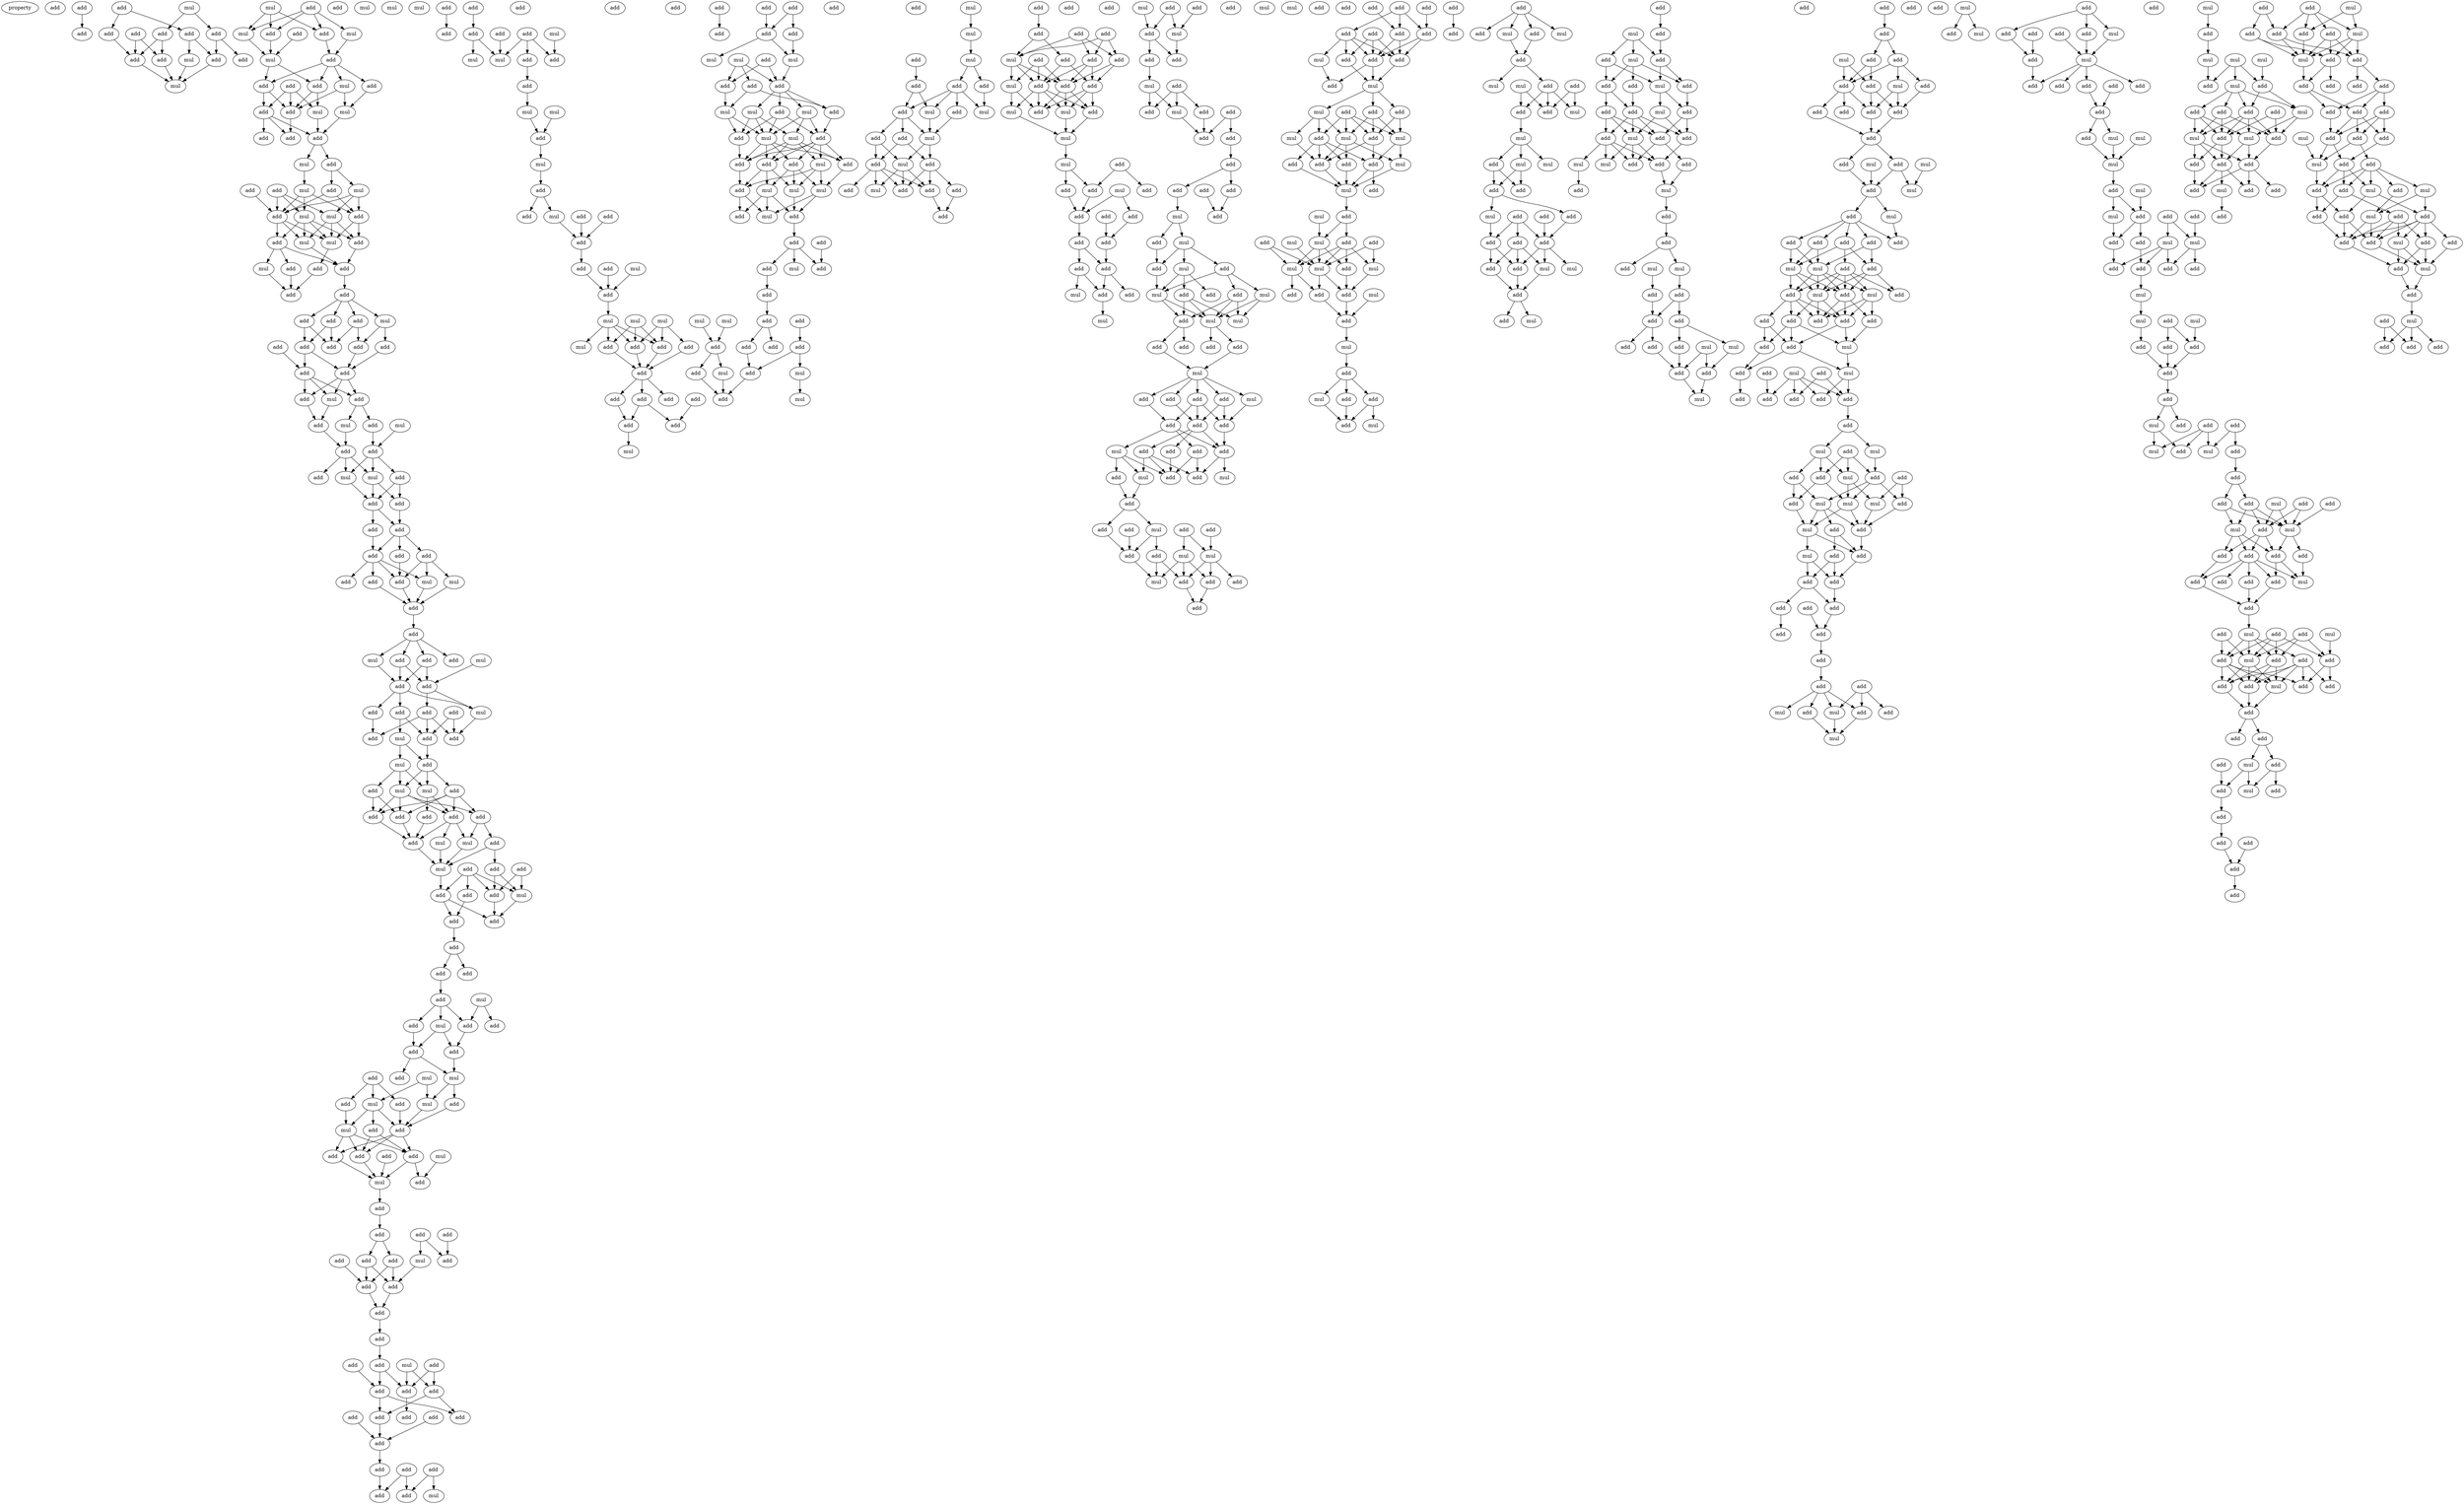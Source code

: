 digraph {
    node [fontcolor=black]
    property [mul=2,lf=1.1]
    0 [ label = add ];
    1 [ label = add ];
    2 [ label = add ];
    3 [ label = mul ];
    4 [ label = add ];
    5 [ label = add ];
    6 [ label = add ];
    7 [ label = add ];
    8 [ label = add ];
    9 [ label = add ];
    10 [ label = mul ];
    11 [ label = add ];
    12 [ label = add ];
    13 [ label = add ];
    14 [ label = add ];
    15 [ label = mul ];
    16 [ label = mul ];
    17 [ label = add ];
    18 [ label = add ];
    19 [ label = mul ];
    20 [ label = mul ];
    21 [ label = add ];
    22 [ label = add ];
    23 [ label = add ];
    24 [ label = mul ];
    25 [ label = add ];
    26 [ label = add ];
    27 [ label = add ];
    28 [ label = mul ];
    29 [ label = add ];
    30 [ label = add ];
    31 [ label = mul ];
    32 [ label = add ];
    33 [ label = mul ];
    34 [ label = add ];
    35 [ label = add ];
    36 [ label = add ];
    37 [ label = add ];
    38 [ label = mul ];
    39 [ label = mul ];
    40 [ label = add ];
    41 [ label = add ];
    42 [ label = add ];
    43 [ label = add ];
    44 [ label = mul ];
    45 [ label = mul ];
    46 [ label = add ];
    47 [ label = mul ];
    48 [ label = add ];
    49 [ label = mul ];
    50 [ label = mul ];
    51 [ label = mul ];
    52 [ label = add ];
    53 [ label = add ];
    54 [ label = add ];
    55 [ label = add ];
    56 [ label = add ];
    57 [ label = mul ];
    58 [ label = add ];
    59 [ label = add ];
    60 [ label = add ];
    61 [ label = add ];
    62 [ label = mul ];
    63 [ label = add ];
    64 [ label = add ];
    65 [ label = add ];
    66 [ label = add ];
    67 [ label = add ];
    68 [ label = add ];
    69 [ label = add ];
    70 [ label = add ];
    71 [ label = add ];
    72 [ label = mul ];
    73 [ label = add ];
    74 [ label = add ];
    75 [ label = add ];
    76 [ label = mul ];
    77 [ label = mul ];
    78 [ label = add ];
    79 [ label = add ];
    80 [ label = add ];
    81 [ label = add ];
    82 [ label = mul ];
    83 [ label = mul ];
    84 [ label = mul ];
    85 [ label = add ];
    86 [ label = add ];
    87 [ label = add ];
    88 [ label = add ];
    89 [ label = add ];
    90 [ label = add ];
    91 [ label = add ];
    92 [ label = add ];
    93 [ label = mul ];
    94 [ label = add ];
    95 [ label = mul ];
    96 [ label = add ];
    97 [ label = add ];
    98 [ label = add ];
    99 [ label = add ];
    100 [ label = add ];
    101 [ label = add ];
    102 [ label = mul ];
    103 [ label = mul ];
    104 [ label = add ];
    105 [ label = add ];
    106 [ label = add ];
    107 [ label = add ];
    108 [ label = add ];
    109 [ label = add ];
    110 [ label = mul ];
    111 [ label = mul ];
    112 [ label = add ];
    113 [ label = add ];
    114 [ label = add ];
    115 [ label = mul ];
    116 [ label = add ];
    117 [ label = mul ];
    118 [ label = mul ];
    119 [ label = add ];
    120 [ label = add ];
    121 [ label = add ];
    122 [ label = add ];
    123 [ label = add ];
    124 [ label = add ];
    125 [ label = add ];
    126 [ label = mul ];
    127 [ label = add ];
    128 [ label = add ];
    129 [ label = mul ];
    130 [ label = add ];
    131 [ label = mul ];
    132 [ label = add ];
    133 [ label = add ];
    134 [ label = add ];
    135 [ label = add ];
    136 [ label = add ];
    137 [ label = mul ];
    138 [ label = add ];
    139 [ label = add ];
    140 [ label = add ];
    141 [ label = add ];
    142 [ label = add ];
    143 [ label = mul ];
    144 [ label = add ];
    145 [ label = add ];
    146 [ label = add ];
    147 [ label = add ];
    148 [ label = mul ];
    149 [ label = add ];
    150 [ label = add ];
    151 [ label = add ];
    152 [ label = mul ];
    153 [ label = mul ];
    154 [ label = add ];
    155 [ label = mul ];
    156 [ label = mul ];
    157 [ label = add ];
    158 [ label = add ];
    159 [ label = add ];
    160 [ label = add ];
    161 [ label = mul ];
    162 [ label = add ];
    163 [ label = add ];
    164 [ label = add ];
    165 [ label = mul ];
    166 [ label = add ];
    167 [ label = add ];
    168 [ label = mul ];
    169 [ label = add ];
    170 [ label = add ];
    171 [ label = add ];
    172 [ label = add ];
    173 [ label = add ];
    174 [ label = mul ];
    175 [ label = add ];
    176 [ label = add ];
    177 [ label = add ];
    178 [ label = mul ];
    179 [ label = add ];
    180 [ label = add ];
    181 [ label = add ];
    182 [ label = add ];
    183 [ label = add ];
    184 [ label = add ];
    185 [ label = mul ];
    186 [ label = add ];
    187 [ label = add ];
    188 [ label = add ];
    189 [ label = add ];
    190 [ label = add ];
    191 [ label = add ];
    192 [ label = add ];
    193 [ label = add ];
    194 [ label = add ];
    195 [ label = add ];
    196 [ label = add ];
    197 [ label = add ];
    198 [ label = add ];
    199 [ label = add ];
    200 [ label = add ];
    201 [ label = mul ];
    202 [ label = add ];
    203 [ label = add ];
    204 [ label = add ];
    205 [ label = add ];
    206 [ label = add ];
    207 [ label = mul ];
    208 [ label = add ];
    209 [ label = add ];
    210 [ label = add ];
    211 [ label = add ];
    212 [ label = add ];
    213 [ label = mul ];
    214 [ label = mul ];
    215 [ label = add ];
    216 [ label = mul ];
    217 [ label = add ];
    218 [ label = mul ];
    219 [ label = add ];
    220 [ label = mul ];
    221 [ label = add ];
    222 [ label = add ];
    223 [ label = mul ];
    224 [ label = add ];
    225 [ label = add ];
    226 [ label = add ];
    227 [ label = add ];
    228 [ label = add ];
    229 [ label = add ];
    230 [ label = mul ];
    231 [ label = add ];
    232 [ label = mul ];
    233 [ label = mul ];
    234 [ label = mul ];
    235 [ label = mul ];
    236 [ label = add ];
    237 [ label = add ];
    238 [ label = add ];
    239 [ label = add ];
    240 [ label = add ];
    241 [ label = add ];
    242 [ label = add ];
    243 [ label = add ];
    244 [ label = add ];
    245 [ label = add ];
    246 [ label = add ];
    247 [ label = add ];
    248 [ label = mul ];
    249 [ label = add ];
    250 [ label = add ];
    251 [ label = add ];
    252 [ label = add ];
    253 [ label = add ];
    254 [ label = add ];
    255 [ label = mul ];
    256 [ label = mul ];
    257 [ label = mul ];
    258 [ label = add ];
    259 [ label = add ];
    260 [ label = add ];
    261 [ label = add ];
    262 [ label = mul ];
    263 [ label = add ];
    264 [ label = mul ];
    265 [ label = mul ];
    266 [ label = mul ];
    267 [ label = add ];
    268 [ label = mul ];
    269 [ label = add ];
    270 [ label = mul ];
    271 [ label = add ];
    272 [ label = add ];
    273 [ label = add ];
    274 [ label = add ];
    275 [ label = mul ];
    276 [ label = mul ];
    277 [ label = add ];
    278 [ label = mul ];
    279 [ label = mul ];
    280 [ label = add ];
    281 [ label = add ];
    282 [ label = add ];
    283 [ label = add ];
    284 [ label = mul ];
    285 [ label = add ];
    286 [ label = add ];
    287 [ label = add ];
    288 [ label = add ];
    289 [ label = add ];
    290 [ label = add ];
    291 [ label = mul ];
    292 [ label = mul ];
    293 [ label = add ];
    294 [ label = add ];
    295 [ label = add ];
    296 [ label = add ];
    297 [ label = add ];
    298 [ label = mul ];
    299 [ label = add ];
    300 [ label = mul ];
    301 [ label = add ];
    302 [ label = mul ];
    303 [ label = add ];
    304 [ label = mul ];
    305 [ label = mul ];
    306 [ label = mul ];
    307 [ label = add ];
    308 [ label = add ];
    309 [ label = add ];
    310 [ label = add ];
    311 [ label = mul ];
    312 [ label = add ];
    313 [ label = mul ];
    314 [ label = add ];
    315 [ label = add ];
    316 [ label = mul ];
    317 [ label = add ];
    318 [ label = mul ];
    319 [ label = add ];
    320 [ label = add ];
    321 [ label = add ];
    322 [ label = add ];
    323 [ label = mul ];
    324 [ label = add ];
    325 [ label = add ];
    326 [ label = add ];
    327 [ label = add ];
    328 [ label = add ];
    329 [ label = add ];
    330 [ label = add ];
    331 [ label = mul ];
    332 [ label = add ];
    333 [ label = add ];
    334 [ label = add ];
    335 [ label = add ];
    336 [ label = add ];
    337 [ label = mul ];
    338 [ label = add ];
    339 [ label = add ];
    340 [ label = add ];
    341 [ label = add ];
    342 [ label = mul ];
    343 [ label = mul ];
    344 [ label = add ];
    345 [ label = mul ];
    346 [ label = mul ];
    347 [ label = add ];
    348 [ label = add ];
    349 [ label = add ];
    350 [ label = add ];
    351 [ label = mul ];
    352 [ label = add ];
    353 [ label = add ];
    354 [ label = add ];
    355 [ label = add ];
    356 [ label = add ];
    357 [ label = add ];
    358 [ label = add ];
    359 [ label = add ];
    360 [ label = add ];
    361 [ label = mul ];
    362 [ label = add ];
    363 [ label = mul ];
    364 [ label = add ];
    365 [ label = add ];
    366 [ label = mul ];
    367 [ label = add ];
    368 [ label = add ];
    369 [ label = mul ];
    370 [ label = add ];
    371 [ label = mul ];
    372 [ label = add ];
    373 [ label = mul ];
    374 [ label = add ];
    375 [ label = add ];
    376 [ label = mul ];
    377 [ label = add ];
    378 [ label = mul ];
    379 [ label = add ];
    380 [ label = add ];
    381 [ label = add ];
    382 [ label = add ];
    383 [ label = add ];
    384 [ label = add ];
    385 [ label = add ];
    386 [ label = add ];
    387 [ label = add ];
    388 [ label = mul ];
    389 [ label = mul ];
    390 [ label = add ];
    391 [ label = mul ];
    392 [ label = add ];
    393 [ label = add ];
    394 [ label = mul ];
    395 [ label = add ];
    396 [ label = mul ];
    397 [ label = add ];
    398 [ label = add ];
    399 [ label = add ];
    400 [ label = mul ];
    401 [ label = mul ];
    402 [ label = add ];
    403 [ label = add ];
    404 [ label = add ];
    405 [ label = add ];
    406 [ label = mul ];
    407 [ label = add ];
    408 [ label = add ];
    409 [ label = add ];
    410 [ label = mul ];
    411 [ label = add ];
    412 [ label = add ];
    413 [ label = add ];
    414 [ label = add ];
    415 [ label = add ];
    416 [ label = mul ];
    417 [ label = add ];
    418 [ label = add ];
    419 [ label = add ];
    420 [ label = mul ];
    421 [ label = mul ];
    422 [ label = add ];
    423 [ label = add ];
    424 [ label = add ];
    425 [ label = add ];
    426 [ label = add ];
    427 [ label = add ];
    428 [ label = mul ];
    429 [ label = add ];
    430 [ label = add ];
    431 [ label = mul ];
    432 [ label = add ];
    433 [ label = mul ];
    434 [ label = add ];
    435 [ label = mul ];
    436 [ label = add ];
    437 [ label = add ];
    438 [ label = add ];
    439 [ label = add ];
    440 [ label = add ];
    441 [ label = add ];
    442 [ label = add ];
    443 [ label = add ];
    444 [ label = add ];
    445 [ label = add ];
    446 [ label = add ];
    447 [ label = add ];
    448 [ label = add ];
    449 [ label = add ];
    450 [ label = mul ];
    451 [ label = add ];
    452 [ label = add ];
    453 [ label = mul ];
    454 [ label = add ];
    455 [ label = mul ];
    456 [ label = add ];
    457 [ label = add ];
    458 [ label = mul ];
    459 [ label = add ];
    460 [ label = mul ];
    461 [ label = add ];
    462 [ label = mul ];
    463 [ label = mul ];
    464 [ label = add ];
    465 [ label = add ];
    466 [ label = add ];
    467 [ label = add ];
    468 [ label = add ];
    469 [ label = mul ];
    470 [ label = add ];
    471 [ label = mul ];
    472 [ label = add ];
    473 [ label = add ];
    474 [ label = add ];
    475 [ label = mul ];
    476 [ label = mul ];
    477 [ label = mul ];
    478 [ label = mul ];
    479 [ label = mul ];
    480 [ label = add ];
    481 [ label = add ];
    482 [ label = add ];
    483 [ label = mul ];
    484 [ label = add ];
    485 [ label = add ];
    486 [ label = add ];
    487 [ label = mul ];
    488 [ label = add ];
    489 [ label = add ];
    490 [ label = mul ];
    491 [ label = add ];
    492 [ label = add ];
    493 [ label = mul ];
    494 [ label = add ];
    495 [ label = add ];
    496 [ label = add ];
    497 [ label = mul ];
    498 [ label = add ];
    499 [ label = mul ];
    500 [ label = add ];
    501 [ label = mul ];
    502 [ label = mul ];
    503 [ label = add ];
    504 [ label = add ];
    505 [ label = add ];
    506 [ label = add ];
    507 [ label = mul ];
    508 [ label = mul ];
    509 [ label = mul ];
    510 [ label = mul ];
    511 [ label = add ];
    512 [ label = add ];
    513 [ label = add ];
    514 [ label = add ];
    515 [ label = add ];
    516 [ label = mul ];
    517 [ label = add ];
    518 [ label = add ];
    519 [ label = add ];
    520 [ label = add ];
    521 [ label = mul ];
    522 [ label = mul ];
    523 [ label = add ];
    524 [ label = add ];
    525 [ label = add ];
    526 [ label = add ];
    527 [ label = mul ];
    528 [ label = add ];
    529 [ label = add ];
    530 [ label = mul ];
    531 [ label = add ];
    532 [ label = add ];
    533 [ label = mul ];
    534 [ label = mul ];
    535 [ label = add ];
    536 [ label = add ];
    537 [ label = add ];
    538 [ label = add ];
    539 [ label = mul ];
    540 [ label = add ];
    541 [ label = add ];
    542 [ label = add ];
    543 [ label = mul ];
    544 [ label = add ];
    545 [ label = add ];
    546 [ label = mul ];
    547 [ label = add ];
    548 [ label = add ];
    549 [ label = add ];
    550 [ label = mul ];
    551 [ label = mul ];
    552 [ label = add ];
    553 [ label = add ];
    554 [ label = add ];
    555 [ label = mul ];
    556 [ label = add ];
    557 [ label = add ];
    558 [ label = mul ];
    559 [ label = add ];
    560 [ label = add ];
    561 [ label = add ];
    562 [ label = add ];
    563 [ label = add ];
    564 [ label = add ];
    565 [ label = mul ];
    566 [ label = add ];
    567 [ label = mul ];
    568 [ label = add ];
    569 [ label = add ];
    570 [ label = mul ];
    571 [ label = add ];
    572 [ label = add ];
    573 [ label = add ];
    574 [ label = add ];
    575 [ label = mul ];
    576 [ label = add ];
    577 [ label = add ];
    578 [ label = mul ];
    579 [ label = add ];
    580 [ label = add ];
    581 [ label = add ];
    582 [ label = add ];
    583 [ label = add ];
    584 [ label = add ];
    585 [ label = mul ];
    586 [ label = add ];
    587 [ label = add ];
    588 [ label = add ];
    589 [ label = mul ];
    590 [ label = add ];
    591 [ label = mul ];
    592 [ label = add ];
    593 [ label = mul ];
    594 [ label = add ];
    595 [ label = add ];
    596 [ label = add ];
    597 [ label = add ];
    598 [ label = add ];
    599 [ label = add ];
    600 [ label = add ];
    601 [ label = mul ];
    602 [ label = mul ];
    603 [ label = add ];
    604 [ label = mul ];
    605 [ label = add ];
    606 [ label = add ];
    607 [ label = mul ];
    608 [ label = add ];
    609 [ label = add ];
    610 [ label = add ];
    611 [ label = add ];
    612 [ label = add ];
    613 [ label = add ];
    614 [ label = mul ];
    615 [ label = add ];
    616 [ label = mul ];
    617 [ label = mul ];
    618 [ label = add ];
    619 [ label = add ];
    620 [ label = add ];
    621 [ label = add ];
    622 [ label = add ];
    623 [ label = add ];
    624 [ label = add ];
    625 [ label = add ];
    626 [ label = add ];
    627 [ label = add ];
    628 [ label = add ];
    629 [ label = mul ];
    630 [ label = mul ];
    631 [ label = add ];
    632 [ label = add ];
    633 [ label = add ];
    634 [ label = mul ];
    635 [ label = add ];
    636 [ label = mul ];
    637 [ label = mul ];
    638 [ label = add ];
    639 [ label = mul ];
    640 [ label = add ];
    641 [ label = add ];
    642 [ label = add ];
    643 [ label = mul ];
    644 [ label = mul ];
    645 [ label = add ];
    646 [ label = add ];
    647 [ label = add ];
    648 [ label = add ];
    649 [ label = add ];
    650 [ label = add ];
    651 [ label = add ];
    652 [ label = add ];
    653 [ label = add ];
    654 [ label = add ];
    655 [ label = add ];
    656 [ label = add ];
    657 [ label = add ];
    658 [ label = add ];
    659 [ label = mul ];
    660 [ label = add ];
    661 [ label = mul ];
    662 [ label = mul ];
    663 [ label = mul ];
    664 [ label = add ];
    665 [ label = mul ];
    666 [ label = add ];
    667 [ label = add ];
    668 [ label = mul ];
    669 [ label = add ];
    670 [ label = add ];
    671 [ label = add ];
    672 [ label = add ];
    673 [ label = mul ];
    674 [ label = add ];
    675 [ label = add ];
    676 [ label = add ];
    677 [ label = add ];
    678 [ label = add ];
    679 [ label = add ];
    680 [ label = mul ];
    681 [ label = mul ];
    682 [ label = add ];
    683 [ label = mul ];
    684 [ label = mul ];
    685 [ label = add ];
    686 [ label = mul ];
    687 [ label = add ];
    688 [ label = add ];
    689 [ label = add ];
    690 [ label = mul ];
    691 [ label = add ];
    692 [ label = mul ];
    693 [ label = add ];
    694 [ label = add ];
    695 [ label = add ];
    696 [ label = add ];
    697 [ label = add ];
    698 [ label = mul ];
    699 [ label = mul ];
    700 [ label = add ];
    701 [ label = mul ];
    702 [ label = add ];
    703 [ label = add ];
    704 [ label = add ];
    705 [ label = add ];
    706 [ label = add ];
    707 [ label = mul ];
    708 [ label = add ];
    709 [ label = add ];
    710 [ label = add ];
    711 [ label = mul ];
    712 [ label = add ];
    713 [ label = mul ];
    714 [ label = add ];
    715 [ label = add ];
    716 [ label = add ];
    717 [ label = add ];
    718 [ label = add ];
    719 [ label = mul ];
    720 [ label = add ];
    721 [ label = mul ];
    722 [ label = mul ];
    723 [ label = add ];
    724 [ label = add ];
    725 [ label = add ];
    726 [ label = add ];
    727 [ label = add ];
    728 [ label = add ];
    729 [ label = add ];
    730 [ label = add ];
    731 [ label = mul ];
    732 [ label = add ];
    733 [ label = add ];
    734 [ label = add ];
    735 [ label = add ];
    736 [ label = add ];
    737 [ label = mul ];
    738 [ label = mul ];
    739 [ label = mul ];
    740 [ label = add ];
    741 [ label = add ];
    742 [ label = add ];
    743 [ label = add ];
    744 [ label = mul ];
    745 [ label = add ];
    746 [ label = add ];
    747 [ label = add ];
    748 [ label = add ];
    749 [ label = add ];
    750 [ label = add ];
    751 [ label = add ];
    752 [ label = mul ];
    753 [ label = add ];
    754 [ label = add ];
    755 [ label = add ];
    756 [ label = add ];
    757 [ label = add ];
    758 [ label = mul ];
    759 [ label = add ];
    760 [ label = add ];
    761 [ label = add ];
    762 [ label = add ];
    763 [ label = add ];
    764 [ label = mul ];
    765 [ label = add ];
    766 [ label = mul ];
    767 [ label = mul ];
    768 [ label = mul ];
    769 [ label = add ];
    770 [ label = add ];
    771 [ label = mul ];
    772 [ label = add ];
    773 [ label = mul ];
    774 [ label = add ];
    775 [ label = add ];
    776 [ label = add ];
    777 [ label = add ];
    778 [ label = mul ];
    779 [ label = mul ];
    780 [ label = add ];
    781 [ label = add ];
    782 [ label = add ];
    783 [ label = add ];
    784 [ label = add ];
    785 [ label = add ];
    786 [ label = mul ];
    787 [ label = add ];
    788 [ label = add ];
    789 [ label = mul ];
    790 [ label = add ];
    791 [ label = add ];
    792 [ label = add ];
    793 [ label = add ];
    794 [ label = add ];
    795 [ label = add ];
    796 [ label = mul ];
    797 [ label = add ];
    798 [ label = mul ];
    799 [ label = add ];
    800 [ label = add ];
    801 [ label = add ];
    802 [ label = add ];
    803 [ label = add ];
    804 [ label = add ];
    805 [ label = add ];
    806 [ label = add ];
    807 [ label = add ];
    808 [ label = mul ];
    809 [ label = add ];
    810 [ label = add ];
    811 [ label = add ];
    812 [ label = mul ];
    813 [ label = add ];
    814 [ label = add ];
    815 [ label = add ];
    816 [ label = mul ];
    817 [ label = add ];
    818 [ label = mul ];
    819 [ label = add ];
    820 [ label = add ];
    821 [ label = add ];
    822 [ label = add ];
    823 [ label = mul ];
    824 [ label = add ];
    825 [ label = add ];
    826 [ label = mul ];
    827 [ label = add ];
    828 [ label = add ];
    829 [ label = mul ];
    830 [ label = add ];
    831 [ label = add ];
    832 [ label = add ];
    833 [ label = mul ];
    834 [ label = add ];
    835 [ label = add ];
    836 [ label = add ];
    1 -> 2 [ name = 0 ];
    3 -> 7 [ name = 1 ];
    3 -> 8 [ name = 2 ];
    4 -> 5 [ name = 3 ];
    4 -> 9 [ name = 4 ];
    5 -> 11 [ name = 5 ];
    6 -> 11 [ name = 6 ];
    6 -> 14 [ name = 7 ];
    7 -> 11 [ name = 8 ];
    7 -> 14 [ name = 9 ];
    8 -> 12 [ name = 10 ];
    8 -> 13 [ name = 11 ];
    9 -> 10 [ name = 12 ];
    9 -> 12 [ name = 13 ];
    10 -> 15 [ name = 14 ];
    11 -> 15 [ name = 15 ];
    12 -> 15 [ name = 16 ];
    14 -> 15 [ name = 17 ];
    16 -> 19 [ name = 18 ];
    16 -> 21 [ name = 19 ];
    16 -> 22 [ name = 20 ];
    17 -> 19 [ name = 21 ];
    17 -> 20 [ name = 22 ];
    17 -> 21 [ name = 23 ];
    17 -> 22 [ name = 24 ];
    19 -> 24 [ name = 25 ];
    20 -> 25 [ name = 26 ];
    21 -> 25 [ name = 27 ];
    22 -> 24 [ name = 28 ];
    23 -> 24 [ name = 29 ];
    24 -> 29 [ name = 30 ];
    24 -> 30 [ name = 31 ];
    25 -> 26 [ name = 32 ];
    25 -> 28 [ name = 33 ];
    25 -> 29 [ name = 34 ];
    25 -> 30 [ name = 35 ];
    26 -> 31 [ name = 36 ];
    27 -> 32 [ name = 37 ];
    27 -> 33 [ name = 38 ];
    27 -> 34 [ name = 39 ];
    28 -> 31 [ name = 40 ];
    28 -> 34 [ name = 41 ];
    29 -> 32 [ name = 42 ];
    29 -> 34 [ name = 43 ];
    30 -> 33 [ name = 44 ];
    30 -> 34 [ name = 45 ];
    31 -> 36 [ name = 46 ];
    32 -> 35 [ name = 47 ];
    32 -> 36 [ name = 48 ];
    32 -> 37 [ name = 49 ];
    33 -> 36 [ name = 50 ];
    34 -> 35 [ name = 51 ];
    36 -> 39 [ name = 52 ];
    36 -> 40 [ name = 53 ];
    39 -> 44 [ name = 54 ];
    40 -> 43 [ name = 55 ];
    40 -> 45 [ name = 56 ];
    41 -> 46 [ name = 57 ];
    41 -> 47 [ name = 58 ];
    41 -> 49 [ name = 59 ];
    42 -> 46 [ name = 60 ];
    43 -> 46 [ name = 61 ];
    43 -> 48 [ name = 62 ];
    44 -> 46 [ name = 63 ];
    44 -> 47 [ name = 64 ];
    44 -> 48 [ name = 65 ];
    45 -> 46 [ name = 66 ];
    45 -> 48 [ name = 67 ];
    45 -> 49 [ name = 68 ];
    46 -> 50 [ name = 69 ];
    46 -> 51 [ name = 70 ];
    46 -> 53 [ name = 71 ];
    47 -> 50 [ name = 72 ];
    47 -> 51 [ name = 73 ];
    47 -> 52 [ name = 74 ];
    47 -> 53 [ name = 75 ];
    48 -> 50 [ name = 76 ];
    48 -> 52 [ name = 77 ];
    49 -> 50 [ name = 78 ];
    49 -> 51 [ name = 79 ];
    49 -> 52 [ name = 80 ];
    50 -> 55 [ name = 81 ];
    51 -> 54 [ name = 82 ];
    52 -> 54 [ name = 83 ];
    53 -> 54 [ name = 84 ];
    53 -> 56 [ name = 85 ];
    53 -> 57 [ name = 86 ];
    54 -> 59 [ name = 87 ];
    55 -> 58 [ name = 88 ];
    56 -> 58 [ name = 89 ];
    57 -> 58 [ name = 90 ];
    59 -> 60 [ name = 91 ];
    59 -> 61 [ name = 92 ];
    59 -> 62 [ name = 93 ];
    59 -> 63 [ name = 94 ];
    60 -> 67 [ name = 95 ];
    60 -> 68 [ name = 96 ];
    61 -> 67 [ name = 97 ];
    61 -> 68 [ name = 98 ];
    62 -> 64 [ name = 99 ];
    62 -> 66 [ name = 100 ];
    63 -> 64 [ name = 101 ];
    63 -> 68 [ name = 102 ];
    64 -> 70 [ name = 103 ];
    65 -> 69 [ name = 104 ];
    66 -> 70 [ name = 105 ];
    67 -> 69 [ name = 106 ];
    67 -> 70 [ name = 107 ];
    69 -> 71 [ name = 108 ];
    69 -> 72 [ name = 109 ];
    69 -> 73 [ name = 110 ];
    70 -> 71 [ name = 111 ];
    70 -> 72 [ name = 112 ];
    70 -> 73 [ name = 113 ];
    71 -> 74 [ name = 114 ];
    72 -> 74 [ name = 115 ];
    73 -> 75 [ name = 116 ];
    73 -> 77 [ name = 117 ];
    74 -> 78 [ name = 118 ];
    75 -> 79 [ name = 119 ];
    76 -> 79 [ name = 120 ];
    77 -> 78 [ name = 121 ];
    78 -> 81 [ name = 122 ];
    78 -> 82 [ name = 123 ];
    78 -> 84 [ name = 124 ];
    79 -> 80 [ name = 125 ];
    79 -> 82 [ name = 126 ];
    79 -> 84 [ name = 127 ];
    80 -> 85 [ name = 128 ];
    80 -> 86 [ name = 129 ];
    82 -> 85 [ name = 130 ];
    84 -> 85 [ name = 131 ];
    84 -> 86 [ name = 132 ];
    85 -> 87 [ name = 133 ];
    85 -> 88 [ name = 134 ];
    86 -> 87 [ name = 135 ];
    87 -> 89 [ name = 136 ];
    87 -> 90 [ name = 137 ];
    87 -> 91 [ name = 138 ];
    88 -> 91 [ name = 139 ];
    89 -> 93 [ name = 140 ];
    89 -> 94 [ name = 141 ];
    89 -> 95 [ name = 142 ];
    90 -> 94 [ name = 143 ];
    91 -> 92 [ name = 144 ];
    91 -> 94 [ name = 145 ];
    91 -> 95 [ name = 146 ];
    91 -> 96 [ name = 147 ];
    92 -> 97 [ name = 148 ];
    93 -> 97 [ name = 149 ];
    94 -> 97 [ name = 150 ];
    95 -> 97 [ name = 151 ];
    97 -> 98 [ name = 152 ];
    98 -> 99 [ name = 153 ];
    98 -> 100 [ name = 154 ];
    98 -> 101 [ name = 155 ];
    98 -> 103 [ name = 156 ];
    99 -> 104 [ name = 157 ];
    99 -> 105 [ name = 158 ];
    101 -> 104 [ name = 159 ];
    101 -> 105 [ name = 160 ];
    102 -> 105 [ name = 161 ];
    103 -> 104 [ name = 162 ];
    104 -> 107 [ name = 163 ];
    104 -> 108 [ name = 164 ];
    104 -> 110 [ name = 165 ];
    105 -> 109 [ name = 166 ];
    105 -> 110 [ name = 167 ];
    106 -> 112 [ name = 168 ];
    106 -> 113 [ name = 169 ];
    107 -> 111 [ name = 170 ];
    107 -> 112 [ name = 171 ];
    108 -> 114 [ name = 172 ];
    109 -> 112 [ name = 173 ];
    109 -> 113 [ name = 174 ];
    109 -> 114 [ name = 175 ];
    110 -> 113 [ name = 176 ];
    111 -> 115 [ name = 177 ];
    111 -> 116 [ name = 178 ];
    112 -> 116 [ name = 179 ];
    115 -> 117 [ name = 180 ];
    115 -> 118 [ name = 181 ];
    115 -> 120 [ name = 182 ];
    116 -> 117 [ name = 183 ];
    116 -> 118 [ name = 184 ];
    116 -> 119 [ name = 185 ];
    117 -> 122 [ name = 186 ];
    117 -> 123 [ name = 187 ];
    117 -> 124 [ name = 188 ];
    117 -> 125 [ name = 189 ];
    118 -> 121 [ name = 190 ];
    118 -> 123 [ name = 191 ];
    119 -> 122 [ name = 192 ];
    119 -> 123 [ name = 193 ];
    119 -> 124 [ name = 194 ];
    119 -> 125 [ name = 195 ];
    120 -> 122 [ name = 196 ];
    120 -> 124 [ name = 197 ];
    121 -> 127 [ name = 198 ];
    122 -> 127 [ name = 199 ];
    123 -> 126 [ name = 200 ];
    123 -> 127 [ name = 201 ];
    123 -> 129 [ name = 202 ];
    124 -> 127 [ name = 203 ];
    125 -> 128 [ name = 204 ];
    125 -> 129 [ name = 205 ];
    126 -> 131 [ name = 206 ];
    127 -> 131 [ name = 207 ];
    128 -> 131 [ name = 208 ];
    128 -> 133 [ name = 209 ];
    129 -> 131 [ name = 210 ];
    130 -> 134 [ name = 211 ];
    130 -> 135 [ name = 212 ];
    130 -> 136 [ name = 213 ];
    130 -> 137 [ name = 214 ];
    131 -> 136 [ name = 215 ];
    132 -> 135 [ name = 216 ];
    132 -> 137 [ name = 217 ];
    133 -> 135 [ name = 218 ];
    133 -> 137 [ name = 219 ];
    134 -> 138 [ name = 220 ];
    135 -> 139 [ name = 221 ];
    136 -> 138 [ name = 222 ];
    136 -> 139 [ name = 223 ];
    137 -> 139 [ name = 224 ];
    138 -> 140 [ name = 225 ];
    140 -> 141 [ name = 226 ];
    140 -> 142 [ name = 227 ];
    141 -> 144 [ name = 228 ];
    143 -> 145 [ name = 229 ];
    143 -> 147 [ name = 230 ];
    144 -> 145 [ name = 231 ];
    144 -> 146 [ name = 232 ];
    144 -> 148 [ name = 233 ];
    145 -> 149 [ name = 234 ];
    146 -> 150 [ name = 235 ];
    148 -> 149 [ name = 236 ];
    148 -> 150 [ name = 237 ];
    149 -> 152 [ name = 238 ];
    150 -> 151 [ name = 239 ];
    150 -> 152 [ name = 240 ];
    152 -> 155 [ name = 241 ];
    152 -> 157 [ name = 242 ];
    153 -> 155 [ name = 243 ];
    153 -> 156 [ name = 244 ];
    154 -> 156 [ name = 245 ];
    154 -> 158 [ name = 246 ];
    154 -> 159 [ name = 247 ];
    155 -> 162 [ name = 248 ];
    156 -> 160 [ name = 249 ];
    156 -> 161 [ name = 250 ];
    156 -> 162 [ name = 251 ];
    157 -> 162 [ name = 252 ];
    158 -> 162 [ name = 253 ];
    159 -> 161 [ name = 254 ];
    160 -> 164 [ name = 255 ];
    160 -> 167 [ name = 256 ];
    161 -> 163 [ name = 257 ];
    161 -> 164 [ name = 258 ];
    161 -> 167 [ name = 259 ];
    162 -> 163 [ name = 260 ];
    162 -> 164 [ name = 261 ];
    162 -> 167 [ name = 262 ];
    163 -> 168 [ name = 263 ];
    164 -> 168 [ name = 264 ];
    165 -> 169 [ name = 265 ];
    166 -> 168 [ name = 266 ];
    167 -> 168 [ name = 267 ];
    167 -> 169 [ name = 268 ];
    168 -> 170 [ name = 269 ];
    170 -> 171 [ name = 270 ];
    171 -> 177 [ name = 271 ];
    171 -> 179 [ name = 272 ];
    172 -> 176 [ name = 273 ];
    173 -> 176 [ name = 274 ];
    173 -> 178 [ name = 275 ];
    175 -> 180 [ name = 276 ];
    177 -> 180 [ name = 277 ];
    177 -> 181 [ name = 278 ];
    178 -> 181 [ name = 279 ];
    179 -> 180 [ name = 280 ];
    179 -> 181 [ name = 281 ];
    180 -> 182 [ name = 282 ];
    181 -> 182 [ name = 283 ];
    182 -> 183 [ name = 284 ];
    183 -> 186 [ name = 285 ];
    184 -> 188 [ name = 286 ];
    184 -> 190 [ name = 287 ];
    185 -> 188 [ name = 288 ];
    185 -> 190 [ name = 289 ];
    186 -> 188 [ name = 290 ];
    186 -> 189 [ name = 291 ];
    187 -> 189 [ name = 292 ];
    188 -> 192 [ name = 293 ];
    189 -> 193 [ name = 294 ];
    189 -> 194 [ name = 295 ];
    190 -> 193 [ name = 296 ];
    190 -> 194 [ name = 297 ];
    191 -> 196 [ name = 298 ];
    193 -> 196 [ name = 299 ];
    195 -> 196 [ name = 300 ];
    196 -> 198 [ name = 301 ];
    197 -> 200 [ name = 302 ];
    197 -> 203 [ name = 303 ];
    198 -> 203 [ name = 304 ];
    199 -> 200 [ name = 305 ];
    199 -> 201 [ name = 306 ];
    202 -> 204 [ name = 307 ];
    205 -> 208 [ name = 308 ];
    206 -> 210 [ name = 309 ];
    206 -> 212 [ name = 310 ];
    206 -> 213 [ name = 311 ];
    207 -> 210 [ name = 312 ];
    208 -> 213 [ name = 313 ];
    208 -> 214 [ name = 314 ];
    209 -> 213 [ name = 315 ];
    212 -> 215 [ name = 316 ];
    215 -> 216 [ name = 317 ];
    216 -> 219 [ name = 318 ];
    218 -> 219 [ name = 319 ];
    219 -> 220 [ name = 320 ];
    220 -> 221 [ name = 321 ];
    221 -> 222 [ name = 322 ];
    221 -> 223 [ name = 323 ];
    223 -> 226 [ name = 324 ];
    224 -> 226 [ name = 325 ];
    225 -> 226 [ name = 326 ];
    226 -> 228 [ name = 327 ];
    228 -> 231 [ name = 328 ];
    229 -> 231 [ name = 329 ];
    230 -> 231 [ name = 330 ];
    231 -> 233 [ name = 331 ];
    232 -> 236 [ name = 332 ];
    232 -> 238 [ name = 333 ];
    232 -> 239 [ name = 334 ];
    233 -> 235 [ name = 335 ];
    233 -> 236 [ name = 336 ];
    233 -> 237 [ name = 337 ];
    233 -> 239 [ name = 338 ];
    234 -> 236 [ name = 339 ];
    234 -> 237 [ name = 340 ];
    234 -> 239 [ name = 341 ];
    236 -> 240 [ name = 342 ];
    237 -> 240 [ name = 343 ];
    238 -> 240 [ name = 344 ];
    239 -> 240 [ name = 345 ];
    240 -> 242 [ name = 346 ];
    240 -> 243 [ name = 347 ];
    240 -> 244 [ name = 348 ];
    241 -> 245 [ name = 349 ];
    242 -> 246 [ name = 350 ];
    244 -> 245 [ name = 351 ];
    244 -> 246 [ name = 352 ];
    246 -> 248 [ name = 353 ];
    247 -> 249 [ name = 354 ];
    250 -> 252 [ name = 355 ];
    251 -> 252 [ name = 356 ];
    251 -> 253 [ name = 357 ];
    252 -> 255 [ name = 358 ];
    252 -> 257 [ name = 359 ];
    253 -> 257 [ name = 360 ];
    254 -> 258 [ name = 361 ];
    254 -> 259 [ name = 362 ];
    256 -> 258 [ name = 363 ];
    256 -> 259 [ name = 364 ];
    256 -> 260 [ name = 365 ];
    257 -> 258 [ name = 366 ];
    258 -> 261 [ name = 367 ];
    258 -> 262 [ name = 368 ];
    258 -> 263 [ name = 369 ];
    258 -> 265 [ name = 370 ];
    259 -> 264 [ name = 371 ];
    260 -> 261 [ name = 372 ];
    260 -> 264 [ name = 373 ];
    261 -> 269 [ name = 374 ];
    262 -> 266 [ name = 375 ];
    262 -> 268 [ name = 376 ];
    262 -> 269 [ name = 377 ];
    263 -> 266 [ name = 378 ];
    263 -> 267 [ name = 379 ];
    263 -> 269 [ name = 380 ];
    264 -> 266 [ name = 381 ];
    264 -> 267 [ name = 382 ];
    265 -> 266 [ name = 383 ];
    265 -> 267 [ name = 384 ];
    265 -> 268 [ name = 385 ];
    266 -> 271 [ name = 386 ];
    266 -> 272 [ name = 387 ];
    266 -> 273 [ name = 388 ];
    266 -> 274 [ name = 389 ];
    267 -> 274 [ name = 390 ];
    268 -> 270 [ name = 391 ];
    268 -> 272 [ name = 392 ];
    268 -> 273 [ name = 393 ];
    268 -> 274 [ name = 394 ];
    269 -> 270 [ name = 395 ];
    269 -> 271 [ name = 396 ];
    269 -> 272 [ name = 397 ];
    269 -> 273 [ name = 398 ];
    269 -> 274 [ name = 399 ];
    270 -> 275 [ name = 400 ];
    270 -> 276 [ name = 401 ];
    270 -> 277 [ name = 402 ];
    271 -> 275 [ name = 403 ];
    271 -> 276 [ name = 404 ];
    271 -> 278 [ name = 405 ];
    272 -> 276 [ name = 406 ];
    272 -> 277 [ name = 407 ];
    272 -> 278 [ name = 408 ];
    273 -> 275 [ name = 409 ];
    274 -> 277 [ name = 410 ];
    275 -> 279 [ name = 411 ];
    275 -> 280 [ name = 412 ];
    276 -> 280 [ name = 413 ];
    277 -> 279 [ name = 414 ];
    277 -> 281 [ name = 415 ];
    278 -> 279 [ name = 416 ];
    278 -> 280 [ name = 417 ];
    278 -> 281 [ name = 418 ];
    280 -> 283 [ name = 419 ];
    282 -> 287 [ name = 420 ];
    283 -> 284 [ name = 421 ];
    283 -> 285 [ name = 422 ];
    283 -> 287 [ name = 423 ];
    285 -> 288 [ name = 424 ];
    288 -> 290 [ name = 425 ];
    290 -> 295 [ name = 426 ];
    290 -> 297 [ name = 427 ];
    291 -> 296 [ name = 428 ];
    292 -> 296 [ name = 429 ];
    293 -> 294 [ name = 430 ];
    294 -> 300 [ name = 431 ];
    294 -> 301 [ name = 432 ];
    295 -> 301 [ name = 433 ];
    296 -> 298 [ name = 434 ];
    296 -> 299 [ name = 435 ];
    298 -> 303 [ name = 436 ];
    299 -> 303 [ name = 437 ];
    300 -> 302 [ name = 438 ];
    301 -> 303 [ name = 439 ];
    304 -> 305 [ name = 440 ];
    305 -> 306 [ name = 441 ];
    306 -> 308 [ name = 442 ];
    306 -> 310 [ name = 443 ];
    307 -> 309 [ name = 444 ];
    308 -> 311 [ name = 445 ];
    308 -> 312 [ name = 446 ];
    308 -> 313 [ name = 447 ];
    308 -> 314 [ name = 448 ];
    309 -> 311 [ name = 449 ];
    309 -> 312 [ name = 450 ];
    310 -> 313 [ name = 451 ];
    311 -> 316 [ name = 452 ];
    312 -> 315 [ name = 453 ];
    312 -> 316 [ name = 454 ];
    312 -> 317 [ name = 455 ];
    314 -> 316 [ name = 456 ];
    315 -> 319 [ name = 457 ];
    315 -> 320 [ name = 458 ];
    316 -> 318 [ name = 459 ];
    316 -> 320 [ name = 460 ];
    317 -> 318 [ name = 461 ];
    317 -> 319 [ name = 462 ];
    318 -> 322 [ name = 463 ];
    318 -> 323 [ name = 464 ];
    318 -> 324 [ name = 465 ];
    319 -> 322 [ name = 466 ];
    319 -> 323 [ name = 467 ];
    319 -> 324 [ name = 468 ];
    319 -> 325 [ name = 469 ];
    320 -> 321 [ name = 470 ];
    320 -> 322 [ name = 471 ];
    320 -> 324 [ name = 472 ];
    321 -> 326 [ name = 473 ];
    324 -> 326 [ name = 474 ];
    327 -> 329 [ name = 475 ];
    328 -> 331 [ name = 476 ];
    328 -> 333 [ name = 477 ];
    328 -> 335 [ name = 478 ];
    329 -> 331 [ name = 479 ];
    329 -> 334 [ name = 480 ];
    330 -> 331 [ name = 481 ];
    330 -> 333 [ name = 482 ];
    330 -> 335 [ name = 483 ];
    331 -> 337 [ name = 484 ];
    331 -> 338 [ name = 485 ];
    331 -> 339 [ name = 486 ];
    332 -> 337 [ name = 487 ];
    332 -> 338 [ name = 488 ];
    332 -> 339 [ name = 489 ];
    333 -> 336 [ name = 490 ];
    333 -> 338 [ name = 491 ];
    333 -> 339 [ name = 492 ];
    334 -> 336 [ name = 493 ];
    334 -> 338 [ name = 494 ];
    335 -> 336 [ name = 495 ];
    335 -> 339 [ name = 496 ];
    336 -> 340 [ name = 497 ];
    336 -> 341 [ name = 498 ];
    336 -> 343 [ name = 499 ];
    337 -> 340 [ name = 500 ];
    337 -> 342 [ name = 501 ];
    338 -> 340 [ name = 502 ];
    338 -> 341 [ name = 503 ];
    338 -> 342 [ name = 504 ];
    338 -> 343 [ name = 505 ];
    339 -> 340 [ name = 506 ];
    339 -> 341 [ name = 507 ];
    339 -> 343 [ name = 508 ];
    341 -> 345 [ name = 509 ];
    342 -> 345 [ name = 510 ];
    343 -> 345 [ name = 511 ];
    345 -> 346 [ name = 512 ];
    346 -> 348 [ name = 513 ];
    346 -> 350 [ name = 514 ];
    347 -> 348 [ name = 515 ];
    347 -> 349 [ name = 516 ];
    348 -> 352 [ name = 517 ];
    350 -> 352 [ name = 518 ];
    351 -> 352 [ name = 519 ];
    351 -> 353 [ name = 520 ];
    352 -> 356 [ name = 521 ];
    353 -> 355 [ name = 522 ];
    354 -> 355 [ name = 523 ];
    355 -> 359 [ name = 524 ];
    356 -> 358 [ name = 525 ];
    356 -> 359 [ name = 526 ];
    358 -> 360 [ name = 527 ];
    358 -> 361 [ name = 528 ];
    359 -> 360 [ name = 529 ];
    359 -> 362 [ name = 530 ];
    360 -> 366 [ name = 531 ];
    363 -> 368 [ name = 532 ];
    364 -> 369 [ name = 533 ];
    365 -> 368 [ name = 534 ];
    365 -> 369 [ name = 535 ];
    368 -> 370 [ name = 536 ];
    368 -> 372 [ name = 537 ];
    369 -> 372 [ name = 538 ];
    370 -> 373 [ name = 539 ];
    373 -> 376 [ name = 540 ];
    373 -> 377 [ name = 541 ];
    374 -> 376 [ name = 542 ];
    374 -> 377 [ name = 543 ];
    374 -> 379 [ name = 544 ];
    375 -> 380 [ name = 545 ];
    375 -> 381 [ name = 546 ];
    376 -> 381 [ name = 547 ];
    379 -> 381 [ name = 548 ];
    380 -> 382 [ name = 549 ];
    382 -> 385 [ name = 550 ];
    382 -> 386 [ name = 551 ];
    384 -> 387 [ name = 552 ];
    385 -> 387 [ name = 553 ];
    386 -> 388 [ name = 554 ];
    388 -> 389 [ name = 555 ];
    388 -> 390 [ name = 556 ];
    389 -> 391 [ name = 557 ];
    389 -> 392 [ name = 558 ];
    389 -> 393 [ name = 559 ];
    390 -> 393 [ name = 560 ];
    391 -> 394 [ name = 561 ];
    391 -> 395 [ name = 562 ];
    391 -> 398 [ name = 563 ];
    392 -> 394 [ name = 564 ];
    392 -> 396 [ name = 565 ];
    392 -> 397 [ name = 566 ];
    393 -> 394 [ name = 567 ];
    394 -> 399 [ name = 568 ];
    394 -> 401 [ name = 569 ];
    395 -> 399 [ name = 570 ];
    395 -> 400 [ name = 571 ];
    395 -> 401 [ name = 572 ];
    396 -> 400 [ name = 573 ];
    396 -> 401 [ name = 574 ];
    397 -> 399 [ name = 575 ];
    397 -> 400 [ name = 576 ];
    397 -> 401 [ name = 577 ];
    399 -> 404 [ name = 578 ];
    399 -> 405 [ name = 579 ];
    401 -> 402 [ name = 580 ];
    401 -> 403 [ name = 581 ];
    403 -> 406 [ name = 582 ];
    404 -> 406 [ name = 583 ];
    406 -> 407 [ name = 584 ];
    406 -> 408 [ name = 585 ];
    406 -> 409 [ name = 586 ];
    406 -> 410 [ name = 587 ];
    406 -> 411 [ name = 588 ];
    407 -> 413 [ name = 589 ];
    407 -> 414 [ name = 590 ];
    408 -> 412 [ name = 591 ];
    409 -> 414 [ name = 592 ];
    410 -> 413 [ name = 593 ];
    411 -> 412 [ name = 594 ];
    411 -> 413 [ name = 595 ];
    411 -> 414 [ name = 596 ];
    412 -> 415 [ name = 597 ];
    412 -> 416 [ name = 598 ];
    412 -> 417 [ name = 599 ];
    413 -> 417 [ name = 600 ];
    414 -> 417 [ name = 601 ];
    414 -> 418 [ name = 602 ];
    414 -> 419 [ name = 603 ];
    415 -> 422 [ name = 604 ];
    415 -> 424 [ name = 605 ];
    416 -> 420 [ name = 606 ];
    416 -> 422 [ name = 607 ];
    416 -> 423 [ name = 608 ];
    417 -> 421 [ name = 609 ];
    417 -> 424 [ name = 610 ];
    418 -> 422 [ name = 611 ];
    419 -> 420 [ name = 612 ];
    419 -> 422 [ name = 613 ];
    419 -> 424 [ name = 614 ];
    420 -> 425 [ name = 615 ];
    423 -> 425 [ name = 616 ];
    425 -> 428 [ name = 617 ];
    425 -> 429 [ name = 618 ];
    426 -> 433 [ name = 619 ];
    427 -> 431 [ name = 620 ];
    427 -> 433 [ name = 621 ];
    428 -> 432 [ name = 622 ];
    428 -> 434 [ name = 623 ];
    429 -> 432 [ name = 624 ];
    430 -> 432 [ name = 625 ];
    431 -> 435 [ name = 626 ];
    431 -> 437 [ name = 627 ];
    431 -> 438 [ name = 628 ];
    432 -> 435 [ name = 629 ];
    433 -> 436 [ name = 630 ];
    433 -> 437 [ name = 631 ];
    433 -> 438 [ name = 632 ];
    434 -> 435 [ name = 633 ];
    434 -> 438 [ name = 634 ];
    437 -> 440 [ name = 635 ];
    438 -> 440 [ name = 636 ];
    441 -> 444 [ name = 637 ];
    442 -> 444 [ name = 638 ];
    442 -> 446 [ name = 639 ];
    442 -> 447 [ name = 640 ];
    443 -> 446 [ name = 641 ];
    444 -> 448 [ name = 642 ];
    444 -> 451 [ name = 643 ];
    445 -> 448 [ name = 644 ];
    445 -> 449 [ name = 645 ];
    445 -> 451 [ name = 646 ];
    446 -> 448 [ name = 647 ];
    446 -> 451 [ name = 648 ];
    447 -> 448 [ name = 649 ];
    447 -> 449 [ name = 650 ];
    447 -> 450 [ name = 651 ];
    447 -> 451 [ name = 652 ];
    448 -> 452 [ name = 653 ];
    448 -> 453 [ name = 654 ];
    449 -> 453 [ name = 655 ];
    450 -> 452 [ name = 656 ];
    451 -> 453 [ name = 657 ];
    453 -> 455 [ name = 658 ];
    453 -> 456 [ name = 659 ];
    453 -> 457 [ name = 660 ];
    454 -> 458 [ name = 661 ];
    454 -> 459 [ name = 662 ];
    454 -> 461 [ name = 663 ];
    454 -> 462 [ name = 664 ];
    455 -> 459 [ name = 665 ];
    455 -> 460 [ name = 666 ];
    455 -> 462 [ name = 667 ];
    456 -> 458 [ name = 668 ];
    456 -> 461 [ name = 669 ];
    456 -> 462 [ name = 670 ];
    457 -> 458 [ name = 671 ];
    457 -> 461 [ name = 672 ];
    458 -> 463 [ name = 673 ];
    458 -> 465 [ name = 674 ];
    459 -> 464 [ name = 675 ];
    459 -> 465 [ name = 676 ];
    459 -> 466 [ name = 677 ];
    459 -> 467 [ name = 678 ];
    460 -> 464 [ name = 679 ];
    461 -> 464 [ name = 680 ];
    461 -> 465 [ name = 681 ];
    462 -> 463 [ name = 682 ];
    462 -> 464 [ name = 683 ];
    462 -> 467 [ name = 684 ];
    463 -> 469 [ name = 685 ];
    464 -> 469 [ name = 686 ];
    465 -> 468 [ name = 687 ];
    465 -> 469 [ name = 688 ];
    466 -> 469 [ name = 689 ];
    467 -> 469 [ name = 690 ];
    469 -> 470 [ name = 691 ];
    470 -> 474 [ name = 692 ];
    470 -> 476 [ name = 693 ];
    471 -> 476 [ name = 694 ];
    472 -> 477 [ name = 695 ];
    472 -> 478 [ name = 696 ];
    473 -> 478 [ name = 697 ];
    473 -> 479 [ name = 698 ];
    474 -> 477 [ name = 699 ];
    474 -> 478 [ name = 700 ];
    474 -> 479 [ name = 701 ];
    474 -> 480 [ name = 702 ];
    475 -> 478 [ name = 703 ];
    476 -> 477 [ name = 704 ];
    476 -> 478 [ name = 705 ];
    476 -> 480 [ name = 706 ];
    477 -> 482 [ name = 707 ];
    477 -> 484 [ name = 708 ];
    478 -> 481 [ name = 709 ];
    478 -> 484 [ name = 710 ];
    479 -> 481 [ name = 711 ];
    480 -> 481 [ name = 712 ];
    481 -> 485 [ name = 713 ];
    483 -> 485 [ name = 714 ];
    484 -> 485 [ name = 715 ];
    485 -> 487 [ name = 716 ];
    486 -> 488 [ name = 717 ];
    487 -> 489 [ name = 718 ];
    489 -> 490 [ name = 719 ];
    489 -> 491 [ name = 720 ];
    489 -> 492 [ name = 721 ];
    490 -> 494 [ name = 722 ];
    491 -> 494 [ name = 723 ];
    492 -> 493 [ name = 724 ];
    492 -> 494 [ name = 725 ];
    495 -> 496 [ name = 726 ];
    495 -> 497 [ name = 727 ];
    495 -> 498 [ name = 728 ];
    495 -> 499 [ name = 729 ];
    497 -> 500 [ name = 730 ];
    498 -> 500 [ name = 731 ];
    500 -> 502 [ name = 732 ];
    500 -> 504 [ name = 733 ];
    501 -> 505 [ name = 734 ];
    501 -> 506 [ name = 735 ];
    503 -> 505 [ name = 736 ];
    503 -> 507 [ name = 737 ];
    504 -> 505 [ name = 738 ];
    504 -> 506 [ name = 739 ];
    504 -> 507 [ name = 740 ];
    506 -> 508 [ name = 741 ];
    508 -> 509 [ name = 742 ];
    508 -> 510 [ name = 743 ];
    508 -> 511 [ name = 744 ];
    509 -> 512 [ name = 745 ];
    509 -> 513 [ name = 746 ];
    511 -> 512 [ name = 747 ];
    511 -> 513 [ name = 748 ];
    512 -> 516 [ name = 749 ];
    512 -> 517 [ name = 750 ];
    514 -> 518 [ name = 751 ];
    514 -> 519 [ name = 752 ];
    514 -> 520 [ name = 753 ];
    515 -> 519 [ name = 754 ];
    516 -> 520 [ name = 755 ];
    517 -> 519 [ name = 756 ];
    518 -> 522 [ name = 757 ];
    518 -> 523 [ name = 758 ];
    518 -> 524 [ name = 759 ];
    519 -> 521 [ name = 760 ];
    519 -> 522 [ name = 761 ];
    519 -> 524 [ name = 762 ];
    520 -> 523 [ name = 763 ];
    520 -> 524 [ name = 764 ];
    522 -> 525 [ name = 765 ];
    523 -> 525 [ name = 766 ];
    524 -> 525 [ name = 767 ];
    525 -> 526 [ name = 768 ];
    525 -> 527 [ name = 769 ];
    528 -> 529 [ name = 770 ];
    529 -> 532 [ name = 771 ];
    530 -> 531 [ name = 772 ];
    530 -> 532 [ name = 773 ];
    530 -> 533 [ name = 774 ];
    531 -> 534 [ name = 775 ];
    531 -> 535 [ name = 776 ];
    532 -> 534 [ name = 777 ];
    532 -> 537 [ name = 778 ];
    533 -> 535 [ name = 779 ];
    533 -> 536 [ name = 780 ];
    533 -> 537 [ name = 781 ];
    534 -> 538 [ name = 782 ];
    534 -> 539 [ name = 783 ];
    535 -> 540 [ name = 784 ];
    535 -> 541 [ name = 785 ];
    536 -> 540 [ name = 786 ];
    537 -> 538 [ name = 787 ];
    538 -> 542 [ name = 788 ];
    538 -> 544 [ name = 789 ];
    539 -> 543 [ name = 790 ];
    539 -> 544 [ name = 791 ];
    540 -> 542 [ name = 792 ];
    540 -> 543 [ name = 793 ];
    540 -> 544 [ name = 794 ];
    540 -> 545 [ name = 795 ];
    541 -> 542 [ name = 796 ];
    541 -> 543 [ name = 797 ];
    541 -> 545 [ name = 798 ];
    542 -> 548 [ name = 799 ];
    542 -> 549 [ name = 800 ];
    543 -> 546 [ name = 801 ];
    543 -> 547 [ name = 802 ];
    543 -> 549 [ name = 803 ];
    544 -> 547 [ name = 804 ];
    545 -> 546 [ name = 805 ];
    545 -> 547 [ name = 806 ];
    545 -> 549 [ name = 807 ];
    545 -> 550 [ name = 808 ];
    547 -> 551 [ name = 809 ];
    548 -> 551 [ name = 810 ];
    550 -> 552 [ name = 811 ];
    551 -> 553 [ name = 812 ];
    553 -> 554 [ name = 813 ];
    554 -> 555 [ name = 814 ];
    554 -> 556 [ name = 815 ];
    555 -> 559 [ name = 816 ];
    558 -> 560 [ name = 817 ];
    559 -> 561 [ name = 818 ];
    559 -> 562 [ name = 819 ];
    560 -> 561 [ name = 820 ];
    561 -> 563 [ name = 821 ];
    561 -> 564 [ name = 822 ];
    562 -> 566 [ name = 823 ];
    562 -> 567 [ name = 824 ];
    563 -> 569 [ name = 825 ];
    565 -> 568 [ name = 826 ];
    565 -> 569 [ name = 827 ];
    566 -> 569 [ name = 828 ];
    567 -> 568 [ name = 829 ];
    568 -> 570 [ name = 830 ];
    569 -> 570 [ name = 831 ];
    571 -> 572 [ name = 832 ];
    572 -> 573 [ name = 833 ];
    572 -> 574 [ name = 834 ];
    573 -> 577 [ name = 835 ];
    573 -> 579 [ name = 836 ];
    574 -> 576 [ name = 837 ];
    574 -> 578 [ name = 838 ];
    574 -> 579 [ name = 839 ];
    575 -> 577 [ name = 840 ];
    575 -> 579 [ name = 841 ];
    576 -> 583 [ name = 842 ];
    577 -> 582 [ name = 843 ];
    577 -> 583 [ name = 844 ];
    578 -> 582 [ name = 845 ];
    578 -> 583 [ name = 846 ];
    579 -> 580 [ name = 847 ];
    579 -> 581 [ name = 848 ];
    579 -> 582 [ name = 849 ];
    580 -> 584 [ name = 850 ];
    582 -> 584 [ name = 851 ];
    583 -> 584 [ name = 852 ];
    584 -> 586 [ name = 853 ];
    584 -> 587 [ name = 854 ];
    585 -> 591 [ name = 855 ];
    586 -> 590 [ name = 856 ];
    586 -> 591 [ name = 857 ];
    587 -> 590 [ name = 858 ];
    589 -> 590 [ name = 859 ];
    590 -> 592 [ name = 860 ];
    590 -> 593 [ name = 861 ];
    592 -> 594 [ name = 862 ];
    592 -> 595 [ name = 863 ];
    592 -> 596 [ name = 864 ];
    592 -> 597 [ name = 865 ];
    592 -> 598 [ name = 866 ];
    593 -> 598 [ name = 867 ];
    594 -> 600 [ name = 868 ];
    594 -> 602 [ name = 869 ];
    595 -> 601 [ name = 870 ];
    595 -> 602 [ name = 871 ];
    596 -> 599 [ name = 872 ];
    596 -> 600 [ name = 873 ];
    596 -> 601 [ name = 874 ];
    597 -> 601 [ name = 875 ];
    597 -> 602 [ name = 876 ];
    599 -> 603 [ name = 877 ];
    599 -> 604 [ name = 878 ];
    599 -> 605 [ name = 879 ];
    599 -> 606 [ name = 880 ];
    599 -> 607 [ name = 881 ];
    600 -> 603 [ name = 882 ];
    600 -> 605 [ name = 883 ];
    600 -> 607 [ name = 884 ];
    601 -> 603 [ name = 885 ];
    601 -> 606 [ name = 886 ];
    601 -> 607 [ name = 887 ];
    602 -> 603 [ name = 888 ];
    602 -> 604 [ name = 889 ];
    602 -> 606 [ name = 890 ];
    602 -> 607 [ name = 891 ];
    603 -> 608 [ name = 892 ];
    603 -> 610 [ name = 893 ];
    603 -> 612 [ name = 894 ];
    604 -> 608 [ name = 895 ];
    604 -> 610 [ name = 896 ];
    604 -> 612 [ name = 897 ];
    606 -> 609 [ name = 898 ];
    606 -> 610 [ name = 899 ];
    606 -> 611 [ name = 900 ];
    606 -> 612 [ name = 901 ];
    607 -> 610 [ name = 902 ];
    607 -> 611 [ name = 903 ];
    607 -> 612 [ name = 904 ];
    608 -> 614 [ name = 905 ];
    609 -> 613 [ name = 906 ];
    609 -> 615 [ name = 907 ];
    611 -> 613 [ name = 908 ];
    611 -> 614 [ name = 909 ];
    611 -> 615 [ name = 910 ];
    612 -> 613 [ name = 911 ];
    612 -> 614 [ name = 912 ];
    613 -> 617 [ name = 913 ];
    613 -> 620 [ name = 914 ];
    614 -> 617 [ name = 915 ];
    615 -> 620 [ name = 916 ];
    616 -> 621 [ name = 917 ];
    616 -> 622 [ name = 918 ];
    616 -> 624 [ name = 919 ];
    616 -> 625 [ name = 920 ];
    617 -> 624 [ name = 921 ];
    617 -> 625 [ name = 922 ];
    618 -> 622 [ name = 923 ];
    618 -> 625 [ name = 924 ];
    619 -> 621 [ name = 925 ];
    620 -> 623 [ name = 926 ];
    625 -> 626 [ name = 927 ];
    626 -> 629 [ name = 928 ];
    626 -> 630 [ name = 929 ];
    628 -> 631 [ name = 930 ];
    628 -> 632 [ name = 931 ];
    628 -> 634 [ name = 932 ];
    629 -> 631 [ name = 933 ];
    630 -> 632 [ name = 934 ];
    630 -> 633 [ name = 935 ];
    630 -> 634 [ name = 936 ];
    631 -> 636 [ name = 937 ];
    631 -> 639 [ name = 938 ];
    631 -> 640 [ name = 939 ];
    632 -> 636 [ name = 940 ];
    632 -> 638 [ name = 941 ];
    633 -> 638 [ name = 942 ];
    633 -> 639 [ name = 943 ];
    634 -> 636 [ name = 944 ];
    634 -> 637 [ name = 945 ];
    635 -> 637 [ name = 946 ];
    635 -> 640 [ name = 947 ];
    636 -> 642 [ name = 948 ];
    636 -> 643 [ name = 949 ];
    637 -> 642 [ name = 950 ];
    638 -> 643 [ name = 951 ];
    639 -> 641 [ name = 952 ];
    639 -> 642 [ name = 953 ];
    639 -> 643 [ name = 954 ];
    640 -> 642 [ name = 955 ];
    641 -> 645 [ name = 956 ];
    641 -> 646 [ name = 957 ];
    642 -> 645 [ name = 958 ];
    643 -> 644 [ name = 959 ];
    643 -> 645 [ name = 960 ];
    644 -> 647 [ name = 961 ];
    644 -> 648 [ name = 962 ];
    645 -> 648 [ name = 963 ];
    646 -> 647 [ name = 964 ];
    646 -> 648 [ name = 965 ];
    647 -> 649 [ name = 966 ];
    647 -> 651 [ name = 967 ];
    648 -> 649 [ name = 968 ];
    649 -> 652 [ name = 969 ];
    650 -> 652 [ name = 970 ];
    651 -> 653 [ name = 971 ];
    652 -> 654 [ name = 972 ];
    654 -> 656 [ name = 973 ];
    655 -> 658 [ name = 974 ];
    655 -> 660 [ name = 975 ];
    655 -> 661 [ name = 976 ];
    656 -> 657 [ name = 977 ];
    656 -> 659 [ name = 978 ];
    656 -> 660 [ name = 979 ];
    656 -> 661 [ name = 980 ];
    657 -> 662 [ name = 981 ];
    660 -> 662 [ name = 982 ];
    661 -> 662 [ name = 983 ];
    663 -> 664 [ name = 984 ];
    663 -> 665 [ name = 985 ];
    666 -> 668 [ name = 986 ];
    666 -> 669 [ name = 987 ];
    666 -> 671 [ name = 988 ];
    667 -> 673 [ name = 989 ];
    668 -> 673 [ name = 990 ];
    669 -> 673 [ name = 991 ];
    670 -> 672 [ name = 992 ];
    671 -> 672 [ name = 993 ];
    672 -> 677 [ name = 994 ];
    673 -> 675 [ name = 995 ];
    673 -> 676 [ name = 996 ];
    673 -> 677 [ name = 997 ];
    673 -> 678 [ name = 998 ];
    674 -> 679 [ name = 999 ];
    675 -> 679 [ name = 1000 ];
    679 -> 681 [ name = 1001 ];
    679 -> 682 [ name = 1002 ];
    680 -> 683 [ name = 1003 ];
    681 -> 683 [ name = 1004 ];
    682 -> 683 [ name = 1005 ];
    683 -> 685 [ name = 1006 ];
    684 -> 689 [ name = 1007 ];
    685 -> 686 [ name = 1008 ];
    685 -> 689 [ name = 1009 ];
    686 -> 691 [ name = 1010 ];
    687 -> 690 [ name = 1011 ];
    688 -> 690 [ name = 1012 ];
    688 -> 692 [ name = 1013 ];
    689 -> 691 [ name = 1014 ];
    689 -> 693 [ name = 1015 ];
    690 -> 695 [ name = 1016 ];
    690 -> 696 [ name = 1017 ];
    691 -> 694 [ name = 1018 ];
    692 -> 694 [ name = 1019 ];
    692 -> 696 [ name = 1020 ];
    692 -> 697 [ name = 1021 ];
    693 -> 697 [ name = 1022 ];
    697 -> 698 [ name = 1023 ];
    698 -> 701 [ name = 1024 ];
    699 -> 704 [ name = 1025 ];
    700 -> 703 [ name = 1026 ];
    700 -> 704 [ name = 1027 ];
    701 -> 702 [ name = 1028 ];
    702 -> 705 [ name = 1029 ];
    703 -> 705 [ name = 1030 ];
    704 -> 705 [ name = 1031 ];
    705 -> 706 [ name = 1032 ];
    706 -> 707 [ name = 1033 ];
    706 -> 708 [ name = 1034 ];
    707 -> 712 [ name = 1035 ];
    707 -> 713 [ name = 1036 ];
    709 -> 711 [ name = 1037 ];
    709 -> 714 [ name = 1038 ];
    710 -> 711 [ name = 1039 ];
    710 -> 712 [ name = 1040 ];
    710 -> 713 [ name = 1041 ];
    714 -> 715 [ name = 1042 ];
    715 -> 717 [ name = 1043 ];
    715 -> 720 [ name = 1044 ];
    716 -> 722 [ name = 1045 ];
    716 -> 723 [ name = 1046 ];
    717 -> 721 [ name = 1047 ];
    717 -> 722 [ name = 1048 ];
    718 -> 722 [ name = 1049 ];
    719 -> 722 [ name = 1050 ];
    719 -> 723 [ name = 1051 ];
    720 -> 721 [ name = 1052 ];
    720 -> 722 [ name = 1053 ];
    720 -> 723 [ name = 1054 ];
    721 -> 724 [ name = 1055 ];
    721 -> 725 [ name = 1056 ];
    721 -> 726 [ name = 1057 ];
    722 -> 725 [ name = 1058 ];
    722 -> 727 [ name = 1059 ];
    723 -> 724 [ name = 1060 ];
    723 -> 725 [ name = 1061 ];
    723 -> 726 [ name = 1062 ];
    724 -> 728 [ name = 1063 ];
    725 -> 729 [ name = 1064 ];
    725 -> 731 [ name = 1065 ];
    726 -> 728 [ name = 1066 ];
    726 -> 729 [ name = 1067 ];
    726 -> 730 [ name = 1068 ];
    726 -> 731 [ name = 1069 ];
    726 -> 732 [ name = 1070 ];
    727 -> 731 [ name = 1071 ];
    728 -> 733 [ name = 1072 ];
    729 -> 733 [ name = 1073 ];
    732 -> 733 [ name = 1074 ];
    733 -> 737 [ name = 1075 ];
    734 -> 739 [ name = 1076 ];
    734 -> 743 [ name = 1077 ];
    735 -> 739 [ name = 1078 ];
    735 -> 741 [ name = 1079 ];
    735 -> 742 [ name = 1080 ];
    735 -> 743 [ name = 1081 ];
    736 -> 739 [ name = 1082 ];
    736 -> 741 [ name = 1083 ];
    736 -> 742 [ name = 1084 ];
    737 -> 739 [ name = 1085 ];
    737 -> 740 [ name = 1086 ];
    737 -> 742 [ name = 1087 ];
    737 -> 743 [ name = 1088 ];
    738 -> 741 [ name = 1089 ];
    739 -> 744 [ name = 1090 ];
    739 -> 746 [ name = 1091 ];
    739 -> 747 [ name = 1092 ];
    740 -> 744 [ name = 1093 ];
    740 -> 745 [ name = 1094 ];
    740 -> 746 [ name = 1095 ];
    740 -> 747 [ name = 1096 ];
    740 -> 748 [ name = 1097 ];
    741 -> 745 [ name = 1098 ];
    741 -> 748 [ name = 1099 ];
    742 -> 744 [ name = 1100 ];
    742 -> 746 [ name = 1101 ];
    742 -> 747 [ name = 1102 ];
    743 -> 744 [ name = 1103 ];
    743 -> 745 [ name = 1104 ];
    743 -> 746 [ name = 1105 ];
    743 -> 747 [ name = 1106 ];
    744 -> 749 [ name = 1107 ];
    746 -> 749 [ name = 1108 ];
    747 -> 749 [ name = 1109 ];
    749 -> 750 [ name = 1110 ];
    749 -> 751 [ name = 1111 ];
    751 -> 752 [ name = 1112 ];
    751 -> 753 [ name = 1113 ];
    752 -> 756 [ name = 1114 ];
    752 -> 758 [ name = 1115 ];
    753 -> 757 [ name = 1116 ];
    753 -> 758 [ name = 1117 ];
    754 -> 756 [ name = 1118 ];
    756 -> 759 [ name = 1119 ];
    759 -> 761 [ name = 1120 ];
    760 -> 762 [ name = 1121 ];
    761 -> 762 [ name = 1122 ];
    762 -> 763 [ name = 1123 ];
    764 -> 765 [ name = 1124 ];
    765 -> 767 [ name = 1125 ];
    766 -> 769 [ name = 1126 ];
    766 -> 770 [ name = 1127 ];
    766 -> 771 [ name = 1128 ];
    767 -> 769 [ name = 1129 ];
    768 -> 770 [ name = 1130 ];
    770 -> 772 [ name = 1131 ];
    770 -> 773 [ name = 1132 ];
    771 -> 772 [ name = 1133 ];
    771 -> 773 [ name = 1134 ];
    771 -> 775 [ name = 1135 ];
    771 -> 776 [ name = 1136 ];
    772 -> 777 [ name = 1137 ];
    772 -> 778 [ name = 1138 ];
    772 -> 779 [ name = 1139 ];
    772 -> 780 [ name = 1140 ];
    773 -> 779 [ name = 1141 ];
    773 -> 780 [ name = 1142 ];
    774 -> 777 [ name = 1143 ];
    774 -> 780 [ name = 1144 ];
    775 -> 777 [ name = 1145 ];
    775 -> 778 [ name = 1146 ];
    775 -> 780 [ name = 1147 ];
    776 -> 777 [ name = 1148 ];
    776 -> 778 [ name = 1149 ];
    776 -> 779 [ name = 1150 ];
    777 -> 782 [ name = 1151 ];
    777 -> 783 [ name = 1152 ];
    778 -> 781 [ name = 1153 ];
    778 -> 782 [ name = 1154 ];
    778 -> 783 [ name = 1155 ];
    779 -> 781 [ name = 1156 ];
    779 -> 782 [ name = 1157 ];
    780 -> 781 [ name = 1158 ];
    781 -> 784 [ name = 1159 ];
    781 -> 785 [ name = 1160 ];
    781 -> 787 [ name = 1161 ];
    782 -> 784 [ name = 1162 ];
    782 -> 785 [ name = 1163 ];
    782 -> 786 [ name = 1164 ];
    783 -> 785 [ name = 1165 ];
    786 -> 788 [ name = 1166 ];
    789 -> 795 [ name = 1167 ];
    789 -> 796 [ name = 1168 ];
    790 -> 793 [ name = 1169 ];
    790 -> 794 [ name = 1170 ];
    791 -> 792 [ name = 1171 ];
    791 -> 794 [ name = 1172 ];
    791 -> 795 [ name = 1173 ];
    791 -> 796 [ name = 1174 ];
    792 -> 797 [ name = 1175 ];
    792 -> 798 [ name = 1176 ];
    792 -> 799 [ name = 1177 ];
    793 -> 798 [ name = 1178 ];
    793 -> 799 [ name = 1179 ];
    794 -> 797 [ name = 1180 ];
    794 -> 798 [ name = 1181 ];
    795 -> 798 [ name = 1182 ];
    796 -> 797 [ name = 1183 ];
    796 -> 798 [ name = 1184 ];
    796 -> 799 [ name = 1185 ];
    797 -> 802 [ name = 1186 ];
    797 -> 803 [ name = 1187 ];
    798 -> 800 [ name = 1188 ];
    799 -> 800 [ name = 1189 ];
    799 -> 801 [ name = 1190 ];
    800 -> 804 [ name = 1191 ];
    800 -> 805 [ name = 1192 ];
    803 -> 804 [ name = 1193 ];
    803 -> 805 [ name = 1194 ];
    803 -> 806 [ name = 1195 ];
    804 -> 807 [ name = 1196 ];
    805 -> 807 [ name = 1197 ];
    805 -> 809 [ name = 1198 ];
    805 -> 810 [ name = 1199 ];
    806 -> 807 [ name = 1200 ];
    806 -> 809 [ name = 1201 ];
    806 -> 810 [ name = 1202 ];
    807 -> 812 [ name = 1203 ];
    807 -> 813 [ name = 1204 ];
    808 -> 812 [ name = 1205 ];
    809 -> 813 [ name = 1206 ];
    810 -> 811 [ name = 1207 ];
    810 -> 812 [ name = 1208 ];
    811 -> 814 [ name = 1209 ];
    811 -> 815 [ name = 1210 ];
    811 -> 816 [ name = 1211 ];
    811 -> 817 [ name = 1212 ];
    811 -> 818 [ name = 1213 ];
    812 -> 817 [ name = 1214 ];
    813 -> 815 [ name = 1215 ];
    813 -> 816 [ name = 1216 ];
    813 -> 817 [ name = 1217 ];
    814 -> 823 [ name = 1218 ];
    815 -> 820 [ name = 1219 ];
    815 -> 821 [ name = 1220 ];
    816 -> 819 [ name = 1221 ];
    816 -> 822 [ name = 1222 ];
    817 -> 819 [ name = 1223 ];
    817 -> 821 [ name = 1224 ];
    818 -> 822 [ name = 1225 ];
    818 -> 823 [ name = 1226 ];
    819 -> 825 [ name = 1227 ];
    819 -> 828 [ name = 1228 ];
    820 -> 824 [ name = 1229 ];
    820 -> 825 [ name = 1230 ];
    820 -> 826 [ name = 1231 ];
    820 -> 828 [ name = 1232 ];
    821 -> 828 [ name = 1233 ];
    822 -> 824 [ name = 1234 ];
    822 -> 825 [ name = 1235 ];
    822 -> 826 [ name = 1236 ];
    822 -> 827 [ name = 1237 ];
    822 -> 828 [ name = 1238 ];
    823 -> 825 [ name = 1239 ];
    823 -> 828 [ name = 1240 ];
    824 -> 829 [ name = 1241 ];
    824 -> 830 [ name = 1242 ];
    825 -> 829 [ name = 1243 ];
    826 -> 829 [ name = 1244 ];
    826 -> 830 [ name = 1245 ];
    827 -> 829 [ name = 1246 ];
    828 -> 830 [ name = 1247 ];
    829 -> 831 [ name = 1248 ];
    830 -> 831 [ name = 1249 ];
    831 -> 833 [ name = 1250 ];
    832 -> 834 [ name = 1251 ];
    832 -> 835 [ name = 1252 ];
    833 -> 834 [ name = 1253 ];
    833 -> 835 [ name = 1254 ];
    833 -> 836 [ name = 1255 ];
}

